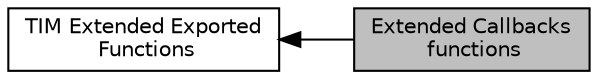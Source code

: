 digraph "Extended Callbacks functions"
{
  edge [fontname="Helvetica",fontsize="10",labelfontname="Helvetica",labelfontsize="10"];
  node [fontname="Helvetica",fontsize="10",shape=box];
  rankdir=LR;
  Node2 [label="TIM Extended Exported\l Functions",height=0.2,width=0.4,color="black", fillcolor="white", style="filled",URL="$group__TIMEx__Exported__Functions.html",tooltip=" "];
  Node1 [label="Extended Callbacks\l functions",height=0.2,width=0.4,color="black", fillcolor="grey75", style="filled", fontcolor="black",tooltip="Extended Callbacks functions."];
  Node2->Node1 [shape=plaintext, dir="back", style="solid"];
}
